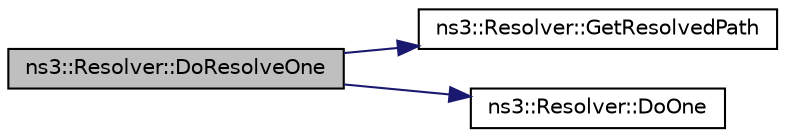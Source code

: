 digraph "ns3::Resolver::DoResolveOne"
{
  edge [fontname="Helvetica",fontsize="10",labelfontname="Helvetica",labelfontsize="10"];
  node [fontname="Helvetica",fontsize="10",shape=record];
  rankdir="LR";
  Node1 [label="ns3::Resolver::DoResolveOne",height=0.2,width=0.4,color="black", fillcolor="grey75", style="filled", fontcolor="black"];
  Node1 -> Node2 [color="midnightblue",fontsize="10",style="solid"];
  Node2 [label="ns3::Resolver::GetResolvedPath",height=0.2,width=0.4,color="black", fillcolor="white", style="filled",URL="$d4/dc4/classns3_1_1Resolver.html#a0788cf21229e40fba6219ec44b9148bb"];
  Node1 -> Node3 [color="midnightblue",fontsize="10",style="solid"];
  Node3 [label="ns3::Resolver::DoOne",height=0.2,width=0.4,color="black", fillcolor="white", style="filled",URL="$d4/dc4/classns3_1_1Resolver.html#afba9f35df8976f26b6de7be7350a49d4"];
}
